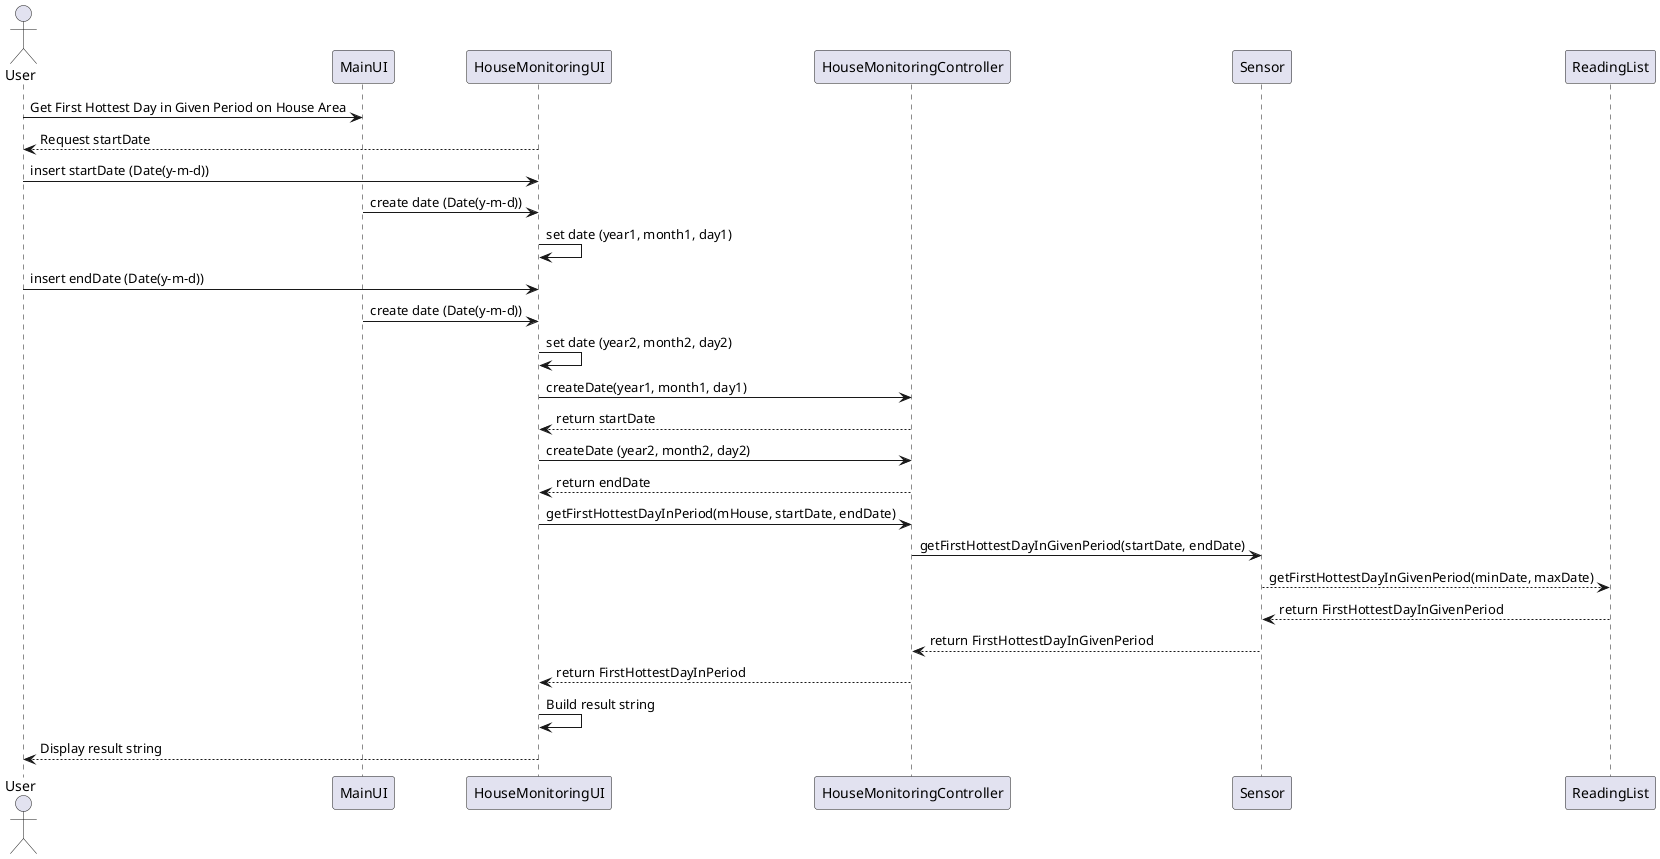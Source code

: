 @startuml
actor User
User -> MainUI: Get First Hottest Day in Given Period on House Area
HouseMonitoringUI --> User: Request startDate
User -> HouseMonitoringUI: insert startDate (Date(y-m-d))
MainUI -> HouseMonitoringUI: create date (Date(y-m-d))
HouseMonitoringUI -> HouseMonitoringUI: set date (year1, month1, day1)
User -> HouseMonitoringUI: insert endDate (Date(y-m-d))
MainUI -> HouseMonitoringUI: create date (Date(y-m-d))
HouseMonitoringUI -> HouseMonitoringUI: set date (year2, month2, day2)
HouseMonitoringUI -> HouseMonitoringController: createDate(year1, month1, day1)
HouseMonitoringController --> HouseMonitoringUI: return startDate
HouseMonitoringUI -> HouseMonitoringController: createDate (year2, month2, day2)
HouseMonitoringController --> HouseMonitoringUI: return endDate
HouseMonitoringUI -> HouseMonitoringController: getFirstHottestDayInPeriod(mHouse, startDate, endDate)
HouseMonitoringController -> Sensor: getFirstHottestDayInGivenPeriod(startDate, endDate)
Sensor --> ReadingList: getFirstHottestDayInGivenPeriod(minDate, maxDate)
ReadingList --> Sensor: return FirstHottestDayInGivenPeriod
Sensor --> HouseMonitoringController: return FirstHottestDayInGivenPeriod
HouseMonitoringController --> HouseMonitoringUI: return FirstHottestDayInPeriod
HouseMonitoringUI -> HouseMonitoringUI: Build result string
HouseMonitoringUI --> User: Display result string
@enduml